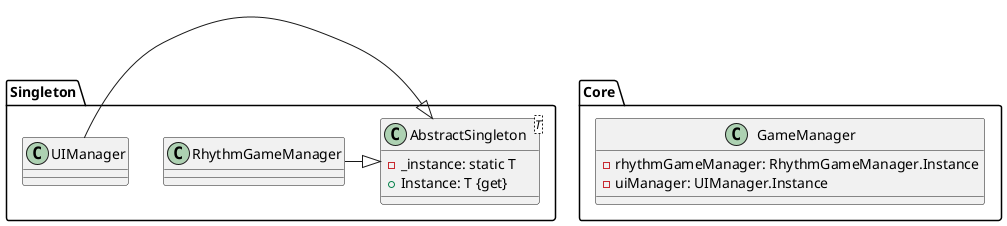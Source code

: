 @startuml

package Core {
    class GameManager {
        ' Managerクラスのシングルトンインスタンスにアクセス
        -rhythmGameManager: RhythmGameManager.Instance
        -uiManager: UIManager.Instance
        ' ... 他のManagerクラスへの参照も同様にシングルトンインスタンスを使用
    }
}

package Singleton {
    class AbstractSingleton<T> {
        -_instance: static T
        +Instance: T {get}
        ' ... 他のメソッド
    }
    class RhythmGameManager {
        ' RhythmGameManager固有のメソッドとプロパティ
    }

    class UIManager {
        ' UIManager固有のメソッドとプロパティ
    }

    RhythmGameManager -|> AbstractSingleton
    UIManager -|> AbstractSingleton
}

@enduml
